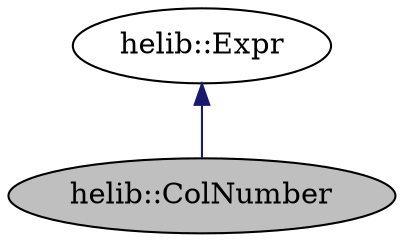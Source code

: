 digraph "helib::ColNumber"
{
  N2 [label="helib::ColNumber",color="black", fillcolor="grey75", style="filled", fontcolor="black"];
  N3 -> N2 [dir="back",color="midnightblue",style="solid"];
  N3 [label="helib::Expr",color="black", fillcolor="white", style="filled",tooltip="Base structure for logical expressions. "];
}
digraph "helib::ColNumber"
{
  N0 [label="helib::ColNumber",color="black", fillcolor="grey75", style="filled", fontcolor="black"];
  N1 -> N0 [dir="back",color="midnightblue",style="solid"];
  N1 [label="helib::Expr",color="black", fillcolor="white", style="filled",tooltip="Base structure for logical expressions. "];
}
